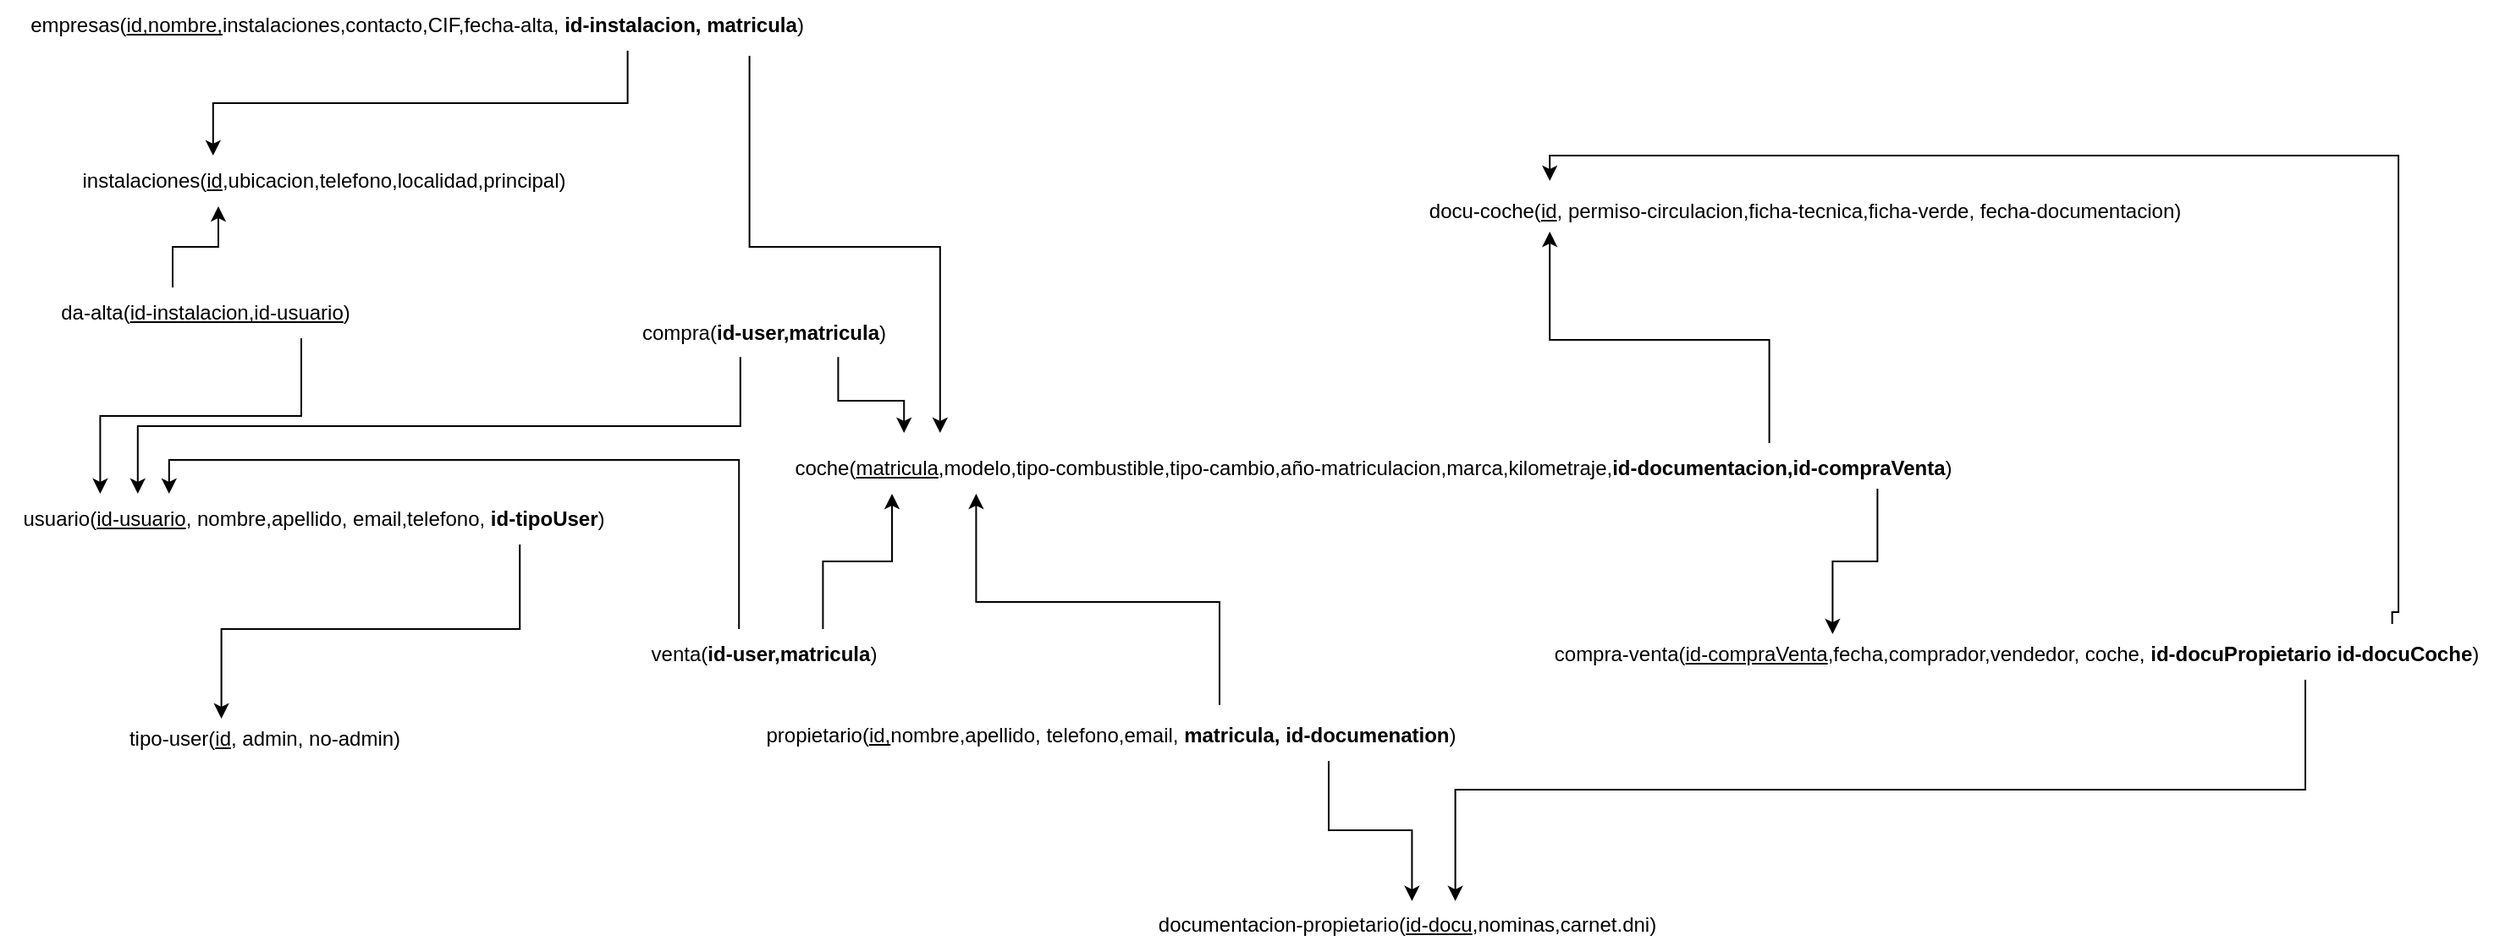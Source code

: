 <mxfile version="24.6.4" type="device">
  <diagram name="Página-1" id="DtgNLhVLZaEl9NEkKs0g">
    <mxGraphModel dx="989" dy="577" grid="1" gridSize="10" guides="1" tooltips="1" connect="1" arrows="1" fold="1" page="1" pageScale="1" pageWidth="827" pageHeight="1169" math="0" shadow="0">
      <root>
        <mxCell id="0" />
        <mxCell id="1" parent="0" />
        <mxCell id="BojPVAHJpDq1iP7SCkdf-193" value="empresas(&lt;u&gt;id,nombre,&lt;/u&gt;instalaciones,contacto,CIF,fecha-alta, &lt;b&gt;id-instalacion, matricula&lt;/b&gt;)" style="text;html=1;align=center;verticalAlign=middle;resizable=0;points=[[0.17,1,0,0,0],[0.33,1,0,0,0],[0.5,1,0,0,0],[0.67,1,0,0,0],[0.76,1,0,0,0],[0.91,1,0,0,3]];autosize=1;strokeColor=none;fillColor=none;" parent="1" vertex="1">
          <mxGeometry x="130" y="318" width="480" height="30" as="geometry" />
        </mxCell>
        <mxCell id="BojPVAHJpDq1iP7SCkdf-194" value="instalaciones(&lt;u&gt;id&lt;/u&gt;,ubicacion,telefono,localidad,principal)" style="text;html=1;align=center;verticalAlign=middle;resizable=0;points=[[0.17,0,0,0,0],[0.17,1,0,0,0],[0.29,0,0,0,0],[0.3,1,0,0,0],[0.5,0,0,0,0],[0.5,1,0,0,0],[0.67,0,0,0,0],[0.67,1,0,0,0],[0.83,0,0,0,0],[0.83,1,0,0,0]];autosize=1;strokeColor=none;fillColor=none;" parent="1" vertex="1">
          <mxGeometry x="160" y="410" width="310" height="30" as="geometry" />
        </mxCell>
        <mxCell id="BojPVAHJpDq1iP7SCkdf-195" style="edgeStyle=orthogonalEdgeStyle;rounded=0;orthogonalLoop=1;jettySize=auto;html=1;exitX=0.76;exitY=1;exitDx=0;exitDy=0;exitPerimeter=0;entryX=0.29;entryY=0;entryDx=0;entryDy=0;entryPerimeter=0;" parent="1" source="BojPVAHJpDq1iP7SCkdf-193" target="BojPVAHJpDq1iP7SCkdf-194" edge="1">
          <mxGeometry relative="1" as="geometry" />
        </mxCell>
        <mxCell id="BojPVAHJpDq1iP7SCkdf-196" value="da-alta(&lt;u&gt;id-instalacion,id-usuario&lt;/u&gt;)" style="text;html=1;align=center;verticalAlign=middle;resizable=0;points=[[0.2,1,0,0,0],[0.4,0,0,0,0],[0.4,1,0,0,0],[0.6,0,0,0,0],[0.6,1,0,0,0],[0.8,0,0,0,0],[0.8,1,0,0,0]];autosize=1;strokeColor=none;fillColor=none;" parent="1" vertex="1">
          <mxGeometry x="150" y="488" width="190" height="30" as="geometry" />
        </mxCell>
        <mxCell id="BojPVAHJpDq1iP7SCkdf-197" value="usuario(&lt;u&gt;id-usuario&lt;/u&gt;, nombre,apellido, email,telefono, &lt;b&gt;id-tipoUser&lt;/b&gt;)" style="text;html=1;align=center;verticalAlign=middle;resizable=0;points=[[0.16,0,0,0,0],[0.17,1,0,0,0],[0.22,0,0,0,0],[0.27,0,0,0,0],[0.33,1,0,0,0],[0.5,1,0,0,0],[0.67,1,0,0,0],[0.8,0,0,0,0],[0.83,1,0,0,0]];autosize=1;strokeColor=none;fillColor=none;" parent="1" vertex="1">
          <mxGeometry x="124" y="610" width="370" height="30" as="geometry" />
        </mxCell>
        <mxCell id="BojPVAHJpDq1iP7SCkdf-198" style="edgeStyle=orthogonalEdgeStyle;rounded=0;orthogonalLoop=1;jettySize=auto;html=1;exitX=0.8;exitY=1;exitDx=0;exitDy=0;exitPerimeter=0;entryX=0.16;entryY=0;entryDx=0;entryDy=0;entryPerimeter=0;" parent="1" source="BojPVAHJpDq1iP7SCkdf-196" target="BojPVAHJpDq1iP7SCkdf-197" edge="1">
          <mxGeometry relative="1" as="geometry" />
        </mxCell>
        <mxCell id="BojPVAHJpDq1iP7SCkdf-203" style="edgeStyle=orthogonalEdgeStyle;rounded=0;orthogonalLoop=1;jettySize=auto;html=1;exitX=0.3;exitY=1;exitDx=0;exitDy=0;exitPerimeter=0;entryX=0.4;entryY=0;entryDx=0;entryDy=0;entryPerimeter=0;startArrow=classic;startFill=1;endArrow=none;endFill=0;" parent="1" source="BojPVAHJpDq1iP7SCkdf-194" target="BojPVAHJpDq1iP7SCkdf-196" edge="1">
          <mxGeometry relative="1" as="geometry" />
        </mxCell>
        <mxCell id="BojPVAHJpDq1iP7SCkdf-204" value="tipo-user(&lt;u&gt;id&lt;/u&gt;, admin, no-admin)" style="text;html=1;align=center;verticalAlign=middle;resizable=0;points=[[0.36,0.1,0,0,0]];autosize=1;strokeColor=none;fillColor=none;" parent="1" vertex="1">
          <mxGeometry x="190" y="740" width="180" height="30" as="geometry" />
        </mxCell>
        <mxCell id="BojPVAHJpDq1iP7SCkdf-205" style="edgeStyle=orthogonalEdgeStyle;rounded=0;orthogonalLoop=1;jettySize=auto;html=1;exitX=0.83;exitY=1;exitDx=0;exitDy=0;exitPerimeter=0;entryX=0.36;entryY=0.1;entryDx=0;entryDy=0;entryPerimeter=0;" parent="1" source="BojPVAHJpDq1iP7SCkdf-197" target="BojPVAHJpDq1iP7SCkdf-204" edge="1">
          <mxGeometry relative="1" as="geometry" />
        </mxCell>
        <mxCell id="BojPVAHJpDq1iP7SCkdf-206" value="coche(&lt;u&gt;matricula&lt;/u&gt;,modelo,tipo-combustible,tipo-cambio,año-matriculacion,marca,kilometraje,&lt;b&gt;id-documentacion,id-compraVenta&lt;/b&gt;)" style="text;html=1;align=center;verticalAlign=middle;resizable=0;points=[[0.1,1,0,0,0],[0.11,0,0,0,-6],[0.14,0,0,0,-6],[0.17,1,0,0,0],[0.33,1,0,0,0],[0.5,0,0,0,0],[0.5,1,0,0,0],[0.67,0,0,0,0],[0.67,1,0,0,0],[0.83,0,0,0,0],[0.83,1,0,0,0],[0.92,0.9,0,0,0]];autosize=1;strokeColor=none;fillColor=none;" parent="1" vertex="1">
          <mxGeometry x="580" y="580" width="710" height="30" as="geometry" />
        </mxCell>
        <mxCell id="BojPVAHJpDq1iP7SCkdf-207" style="edgeStyle=orthogonalEdgeStyle;rounded=0;orthogonalLoop=1;jettySize=auto;html=1;exitX=0.91;exitY=1;exitDx=0;exitDy=3;exitPerimeter=0;entryX=0.14;entryY=0;entryDx=0;entryDy=-6;entryPerimeter=0;" parent="1" source="BojPVAHJpDq1iP7SCkdf-193" target="BojPVAHJpDq1iP7SCkdf-206" edge="1">
          <mxGeometry relative="1" as="geometry" />
        </mxCell>
        <mxCell id="BojPVAHJpDq1iP7SCkdf-208" value="compra(&lt;b&gt;id-user,matricula&lt;/b&gt;)" style="text;html=1;align=center;verticalAlign=middle;resizable=0;points=[[0.42,0.97,0,0,0],[0.76,0.97,0,0,0]];autosize=1;strokeColor=none;fillColor=none;" parent="1" vertex="1">
          <mxGeometry x="490" y="500" width="170" height="30" as="geometry" />
        </mxCell>
        <mxCell id="BojPVAHJpDq1iP7SCkdf-209" style="edgeStyle=orthogonalEdgeStyle;rounded=0;orthogonalLoop=1;jettySize=auto;html=1;exitX=0.42;exitY=0.97;exitDx=0;exitDy=0;exitPerimeter=0;entryX=0.22;entryY=0;entryDx=0;entryDy=0;entryPerimeter=0;" parent="1" source="BojPVAHJpDq1iP7SCkdf-208" target="BojPVAHJpDq1iP7SCkdf-197" edge="1">
          <mxGeometry relative="1" as="geometry" />
        </mxCell>
        <mxCell id="BojPVAHJpDq1iP7SCkdf-210" style="edgeStyle=orthogonalEdgeStyle;rounded=0;orthogonalLoop=1;jettySize=auto;html=1;exitX=0.76;exitY=0.97;exitDx=0;exitDy=0;exitPerimeter=0;entryX=0.11;entryY=0;entryDx=0;entryDy=-6;entryPerimeter=0;" parent="1" source="BojPVAHJpDq1iP7SCkdf-208" target="BojPVAHJpDq1iP7SCkdf-206" edge="1">
          <mxGeometry relative="1" as="geometry" />
        </mxCell>
        <mxCell id="BojPVAHJpDq1iP7SCkdf-211" value="venta(&lt;b&gt;id-user,matricula&lt;/b&gt;)" style="text;html=1;align=center;verticalAlign=middle;resizable=0;points=[[0.41,0,0,0,0],[0.72,0,0,0,0]];autosize=1;strokeColor=none;fillColor=none;" parent="1" vertex="1">
          <mxGeometry x="495" y="690" width="160" height="30" as="geometry" />
        </mxCell>
        <mxCell id="BojPVAHJpDq1iP7SCkdf-212" style="edgeStyle=orthogonalEdgeStyle;rounded=0;orthogonalLoop=1;jettySize=auto;html=1;exitX=0.72;exitY=0;exitDx=0;exitDy=0;exitPerimeter=0;entryX=0.1;entryY=1;entryDx=0;entryDy=0;entryPerimeter=0;" parent="1" source="BojPVAHJpDq1iP7SCkdf-211" target="BojPVAHJpDq1iP7SCkdf-206" edge="1">
          <mxGeometry relative="1" as="geometry" />
        </mxCell>
        <mxCell id="BojPVAHJpDq1iP7SCkdf-213" style="edgeStyle=orthogonalEdgeStyle;rounded=0;orthogonalLoop=1;jettySize=auto;html=1;exitX=0.41;exitY=0;exitDx=0;exitDy=0;exitPerimeter=0;entryX=0.27;entryY=0;entryDx=0;entryDy=0;entryPerimeter=0;" parent="1" source="BojPVAHJpDq1iP7SCkdf-211" target="BojPVAHJpDq1iP7SCkdf-197" edge="1">
          <mxGeometry relative="1" as="geometry" />
        </mxCell>
        <mxCell id="BojPVAHJpDq1iP7SCkdf-217" style="edgeStyle=orthogonalEdgeStyle;rounded=0;orthogonalLoop=1;jettySize=auto;html=1;exitX=0.8;exitY=1;exitDx=0;exitDy=0;exitPerimeter=0;entryX=0.51;entryY=0.03;entryDx=0;entryDy=0;entryPerimeter=0;" parent="1" source="BojPVAHJpDq1iP7SCkdf-214" target="BojPVAHJpDq1iP7SCkdf-216" edge="1">
          <mxGeometry relative="1" as="geometry" />
        </mxCell>
        <mxCell id="BojPVAHJpDq1iP7SCkdf-214" value="propietario(&lt;u&gt;id,&lt;/u&gt;nombre,apellido, telefono,email, &lt;b&gt;matricula, id-documenation&lt;/b&gt;)" style="text;html=1;align=center;verticalAlign=middle;resizable=0;points=[[0.2,1,0,0,0],[0.29,0,0,0,0],[0.4,0,0,0,0],[0.4,1,0,0,0],[0.6,1,0,0,0],[0.65,0,0,0,-3],[0.8,0,0,0,0],[0.8,1,0,0,0]];autosize=1;strokeColor=none;fillColor=none;" parent="1" vertex="1">
          <mxGeometry x="565" y="738" width="430" height="30" as="geometry" />
        </mxCell>
        <mxCell id="BojPVAHJpDq1iP7SCkdf-215" style="edgeStyle=orthogonalEdgeStyle;rounded=0;orthogonalLoop=1;jettySize=auto;html=1;exitX=0.65;exitY=0;exitDx=0;exitDy=-3;exitPerimeter=0;entryX=0.17;entryY=1;entryDx=0;entryDy=0;entryPerimeter=0;" parent="1" source="BojPVAHJpDq1iP7SCkdf-214" target="BojPVAHJpDq1iP7SCkdf-206" edge="1">
          <mxGeometry relative="1" as="geometry" />
        </mxCell>
        <mxCell id="BojPVAHJpDq1iP7SCkdf-216" value="documentacion-propietario(&lt;u&gt;id-docu&lt;/u&gt;,nominas,carnet.dni)" style="text;html=1;align=center;verticalAlign=middle;resizable=0;points=[[0.51,0.03,0,0,0],[0.59,0.03,0,0,0]];autosize=1;strokeColor=none;fillColor=none;" parent="1" vertex="1">
          <mxGeometry x="795" y="850" width="320" height="30" as="geometry" />
        </mxCell>
        <mxCell id="E8Frsp0jsmsqzUY2ZU6K-2" style="edgeStyle=orthogonalEdgeStyle;rounded=0;orthogonalLoop=1;jettySize=auto;html=1;exitX=0.18;exitY=0;exitDx=0;exitDy=-3;exitPerimeter=0;startArrow=classic;startFill=1;endArrow=none;endFill=0;entryX=0.89;entryY=0;entryDx=0;entryDy=-3;entryPerimeter=0;" edge="1" parent="1" source="BojPVAHJpDq1iP7SCkdf-219" target="BojPVAHJpDq1iP7SCkdf-221">
          <mxGeometry relative="1" as="geometry">
            <mxPoint x="1540" y="680" as="targetPoint" />
            <Array as="points">
              <mxPoint x="1040" y="410" />
              <mxPoint x="1541" y="410" />
              <mxPoint x="1541" y="680" />
              <mxPoint x="1537" y="680" />
            </Array>
          </mxGeometry>
        </mxCell>
        <mxCell id="BojPVAHJpDq1iP7SCkdf-219" value="docu-coche(&lt;u&gt;id&lt;/u&gt;, permiso-circulacion,ficha-tecnica,ficha-verde, fecha-documentacion)" style="text;html=1;align=center;verticalAlign=middle;resizable=0;points=[[0.18,0,0,0,-3],[0.18,0.9,0,0,0],[0.62,1,0,0,1],[0.95,1,0,0,3]];autosize=1;strokeColor=none;fillColor=none;" parent="1" vertex="1">
          <mxGeometry x="955" y="428" width="470" height="30" as="geometry" />
        </mxCell>
        <mxCell id="BojPVAHJpDq1iP7SCkdf-220" style="edgeStyle=orthogonalEdgeStyle;rounded=0;orthogonalLoop=1;jettySize=auto;html=1;exitX=0.83;exitY=0;exitDx=0;exitDy=0;exitPerimeter=0;entryX=0.18;entryY=0.9;entryDx=0;entryDy=0;entryPerimeter=0;" parent="1" source="BojPVAHJpDq1iP7SCkdf-206" target="BojPVAHJpDq1iP7SCkdf-219" edge="1">
          <mxGeometry relative="1" as="geometry" />
        </mxCell>
        <mxCell id="BojPVAHJpDq1iP7SCkdf-224" style="edgeStyle=orthogonalEdgeStyle;rounded=0;orthogonalLoop=1;jettySize=auto;html=1;exitX=0.8;exitY=1;exitDx=0;exitDy=0;exitPerimeter=0;entryX=0.59;entryY=0.03;entryDx=0;entryDy=0;entryPerimeter=0;" parent="1" source="BojPVAHJpDq1iP7SCkdf-221" target="BojPVAHJpDq1iP7SCkdf-216" edge="1">
          <mxGeometry relative="1" as="geometry">
            <mxPoint x="1000.0" y="840" as="targetPoint" />
          </mxGeometry>
        </mxCell>
        <mxCell id="BojPVAHJpDq1iP7SCkdf-221" value="compra-venta(&lt;u&gt;id-compraVenta&lt;/u&gt;,fecha,comprador,vendedor, coche, &lt;b&gt;id-docuPropietario id-docuCoche&lt;/b&gt;)" style="text;html=1;align=center;verticalAlign=middle;resizable=0;points=[[0.31,0,0,0,0],[0.31,1,0,0,0],[0.4,0,0,0,0],[0.4,1,0,0,0],[0.6,0,0,0,0],[0.6,1,0,0,0],[0.8,0,0,0,0],[0.8,1,0,0,0],[0.89,0,0,0,-3]];autosize=1;strokeColor=none;fillColor=none;" parent="1" vertex="1">
          <mxGeometry x="1030" y="690" width="570" height="30" as="geometry" />
        </mxCell>
        <mxCell id="BojPVAHJpDq1iP7SCkdf-222" style="edgeStyle=orthogonalEdgeStyle;rounded=0;orthogonalLoop=1;jettySize=auto;html=1;exitX=0.92;exitY=0.9;exitDx=0;exitDy=0;exitPerimeter=0;entryX=0.31;entryY=0.1;entryDx=0;entryDy=0;entryPerimeter=0;" parent="1" source="BojPVAHJpDq1iP7SCkdf-206" target="BojPVAHJpDq1iP7SCkdf-221" edge="1">
          <mxGeometry relative="1" as="geometry" />
        </mxCell>
      </root>
    </mxGraphModel>
  </diagram>
</mxfile>

